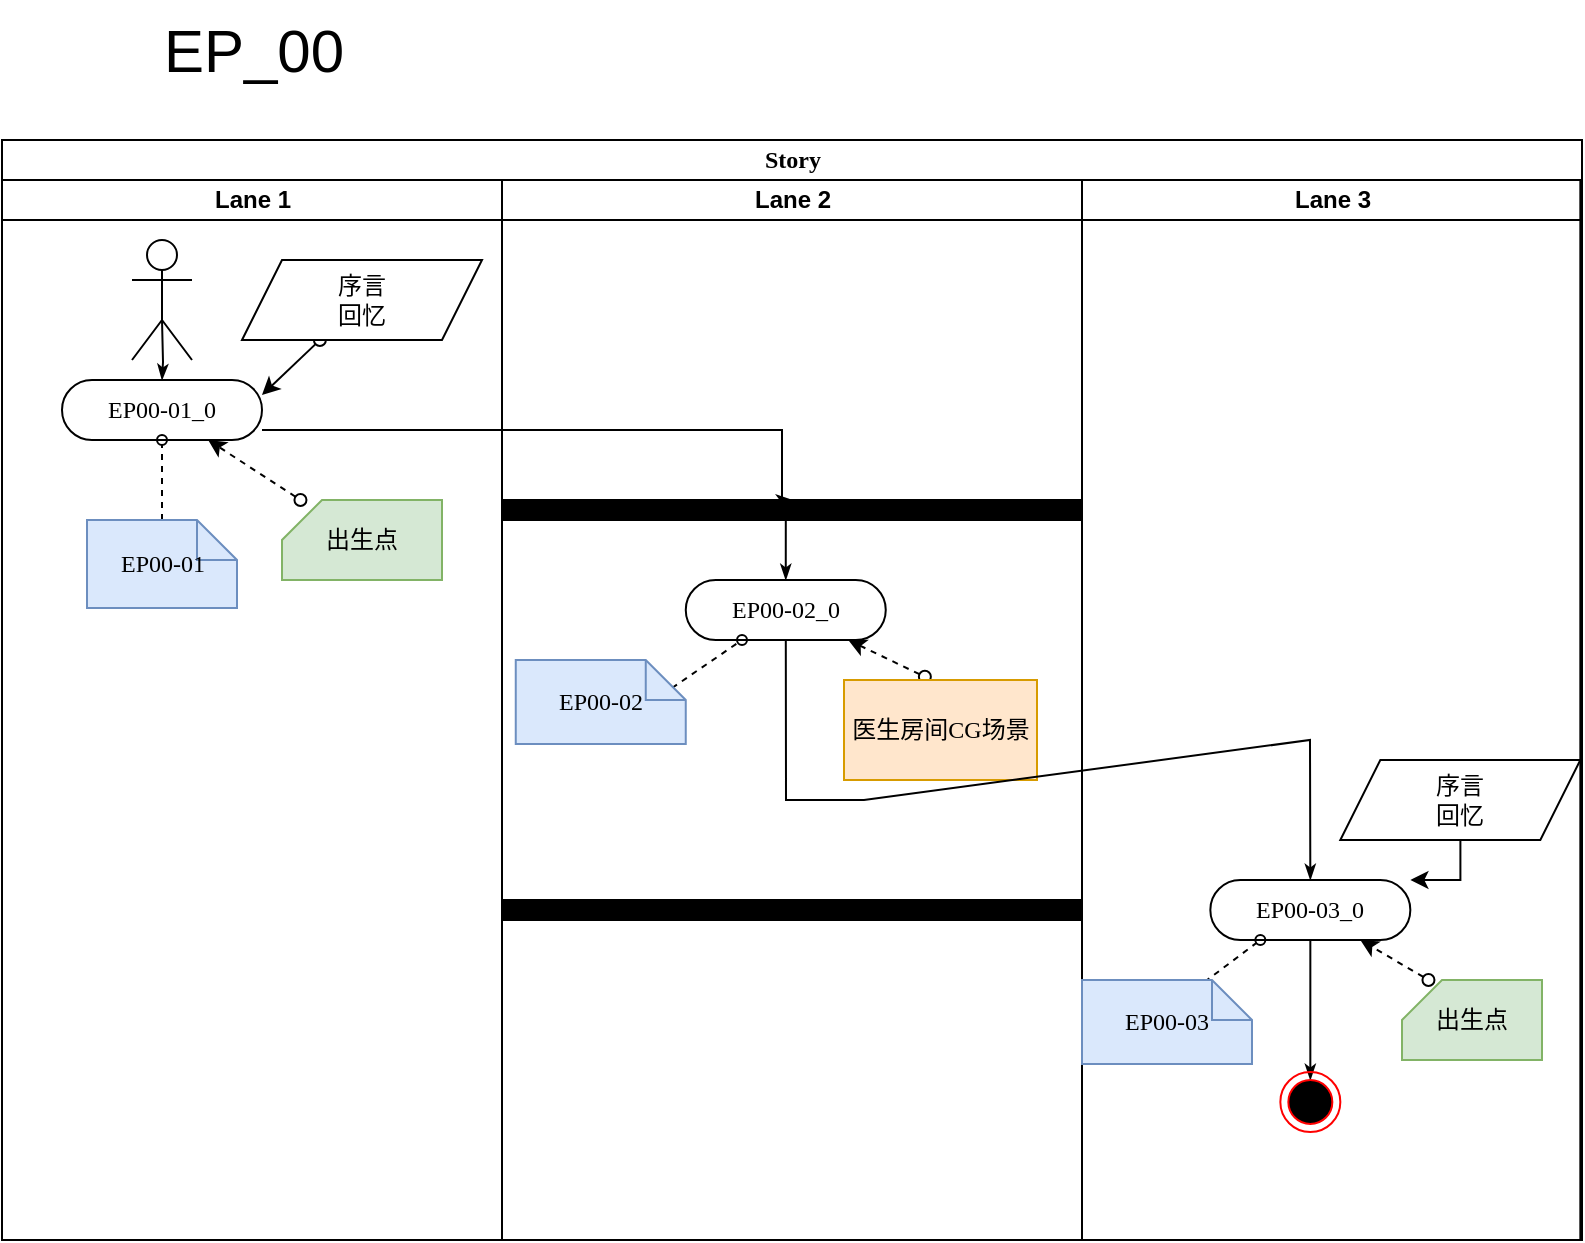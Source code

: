 <mxfile version="14.4.3" type="github">
  <diagram id="gyCDG4pSZIBgOoyPJta1" name="Page-1">
    <mxGraphModel dx="1038" dy="1717" grid="1" gridSize="10" guides="1" tooltips="1" connect="1" arrows="1" fold="1" page="1" pageScale="1" pageWidth="827" pageHeight="1169" math="0" shadow="0">
      <root>
        <mxCell id="0" />
        <mxCell id="1" parent="0" />
        <mxCell id="JsHFNdceN5dm4o2cm3Ao-1" value="Story" style="swimlane;html=1;childLayout=stackLayout;startSize=20;rounded=0;shadow=0;comic=0;labelBackgroundColor=none;strokeWidth=1;fontFamily=Verdana;fontSize=12;align=center;" vertex="1" parent="1">
          <mxGeometry x="19" y="-1080" width="790" height="550" as="geometry" />
        </mxCell>
        <mxCell id="JsHFNdceN5dm4o2cm3Ao-2" value="Lane 1" style="swimlane;html=1;startSize=20;" vertex="1" parent="JsHFNdceN5dm4o2cm3Ao-1">
          <mxGeometry y="20" width="250" height="530" as="geometry" />
        </mxCell>
        <mxCell id="JsHFNdceN5dm4o2cm3Ao-3" value="EP00-01_0" style="rounded=1;whiteSpace=wrap;html=1;shadow=0;comic=0;labelBackgroundColor=none;strokeWidth=1;fontFamily=Verdana;fontSize=12;align=center;arcSize=50;" vertex="1" parent="JsHFNdceN5dm4o2cm3Ao-2">
          <mxGeometry x="30" y="100" width="100" height="30" as="geometry" />
        </mxCell>
        <mxCell id="JsHFNdceN5dm4o2cm3Ao-4" style="edgeStyle=none;rounded=0;html=1;dashed=1;labelBackgroundColor=none;startArrow=none;startFill=0;startSize=5;endArrow=oval;endFill=0;endSize=5;jettySize=auto;orthogonalLoop=1;strokeWidth=1;fontFamily=Verdana;fontSize=12;entryX=0.5;entryY=1;entryDx=0;entryDy=0;exitX=0.5;exitY=0;exitDx=0;exitDy=0;exitPerimeter=0;" edge="1" parent="JsHFNdceN5dm4o2cm3Ao-2" source="JsHFNdceN5dm4o2cm3Ao-6" target="JsHFNdceN5dm4o2cm3Ao-3">
          <mxGeometry relative="1" as="geometry">
            <mxPoint x="150" y="257.878" as="sourcePoint" />
            <mxPoint x="112.955" y="238" as="targetPoint" />
          </mxGeometry>
        </mxCell>
        <mxCell id="JsHFNdceN5dm4o2cm3Ao-5" style="edgeStyle=orthogonalEdgeStyle;rounded=0;html=1;labelBackgroundColor=none;startArrow=none;startFill=0;startSize=5;endArrow=classicThin;endFill=1;endSize=5;jettySize=auto;orthogonalLoop=1;strokeWidth=1;fontFamily=Verdana;fontSize=12" edge="1" parent="JsHFNdceN5dm4o2cm3Ao-2" target="JsHFNdceN5dm4o2cm3Ao-3">
          <mxGeometry relative="1" as="geometry">
            <mxPoint x="80" y="70" as="sourcePoint" />
          </mxGeometry>
        </mxCell>
        <mxCell id="JsHFNdceN5dm4o2cm3Ao-6" value="EP00-01" style="shape=note;whiteSpace=wrap;html=1;rounded=0;shadow=0;comic=0;labelBackgroundColor=none;strokeWidth=1;fontFamily=Verdana;fontSize=12;align=center;size=20;fillColor=#dae8fc;strokeColor=#6c8ebf;" vertex="1" parent="JsHFNdceN5dm4o2cm3Ao-2">
          <mxGeometry x="42.5" y="170" width="75" height="44" as="geometry" />
        </mxCell>
        <mxCell id="JsHFNdceN5dm4o2cm3Ao-7" value="" style="shape=umlActor;verticalLabelPosition=bottom;verticalAlign=top;html=1;outlineConnect=0;" vertex="1" parent="JsHFNdceN5dm4o2cm3Ao-2">
          <mxGeometry x="65" y="30" width="30" height="60" as="geometry" />
        </mxCell>
        <mxCell id="JsHFNdceN5dm4o2cm3Ao-8" style="edgeStyle=none;rounded=0;orthogonalLoop=1;jettySize=auto;html=1;dashed=1;startArrow=oval;startFill=0;" edge="1" parent="JsHFNdceN5dm4o2cm3Ao-2" source="JsHFNdceN5dm4o2cm3Ao-9" target="JsHFNdceN5dm4o2cm3Ao-3">
          <mxGeometry relative="1" as="geometry" />
        </mxCell>
        <mxCell id="JsHFNdceN5dm4o2cm3Ao-9" value="出生点" style="shape=card;whiteSpace=wrap;html=1;size=20;fillColor=#d5e8d4;strokeColor=#82b366;" vertex="1" parent="JsHFNdceN5dm4o2cm3Ao-2">
          <mxGeometry x="140" y="160" width="80" height="40" as="geometry" />
        </mxCell>
        <mxCell id="JsHFNdceN5dm4o2cm3Ao-10" style="edgeStyle=none;rounded=0;orthogonalLoop=1;jettySize=auto;html=1;entryX=1;entryY=0.25;entryDx=0;entryDy=0;startArrow=oval;startFill=0;" edge="1" parent="JsHFNdceN5dm4o2cm3Ao-2" source="JsHFNdceN5dm4o2cm3Ao-11" target="JsHFNdceN5dm4o2cm3Ao-3">
          <mxGeometry relative="1" as="geometry" />
        </mxCell>
        <mxCell id="JsHFNdceN5dm4o2cm3Ao-11" value="序言&lt;br&gt;回忆" style="shape=parallelogram;perimeter=parallelogramPerimeter;whiteSpace=wrap;html=1;fixedSize=1;" vertex="1" parent="JsHFNdceN5dm4o2cm3Ao-2">
          <mxGeometry x="120" y="40" width="120" height="40" as="geometry" />
        </mxCell>
        <mxCell id="JsHFNdceN5dm4o2cm3Ao-12" value="Lane 2" style="swimlane;html=1;startSize=20;" vertex="1" parent="JsHFNdceN5dm4o2cm3Ao-1">
          <mxGeometry x="250" y="20" width="290" height="530" as="geometry" />
        </mxCell>
        <mxCell id="JsHFNdceN5dm4o2cm3Ao-13" value="" style="whiteSpace=wrap;html=1;rounded=0;shadow=0;comic=0;labelBackgroundColor=none;strokeWidth=1;fillColor=#000000;fontFamily=Verdana;fontSize=12;align=center;rotation=0;" vertex="1" parent="JsHFNdceN5dm4o2cm3Ao-12">
          <mxGeometry y="160" width="290" height="10" as="geometry" />
        </mxCell>
        <mxCell id="JsHFNdceN5dm4o2cm3Ao-14" value="EP00-02_0" style="rounded=1;whiteSpace=wrap;html=1;shadow=0;comic=0;labelBackgroundColor=none;strokeWidth=1;fontFamily=Verdana;fontSize=12;align=center;arcSize=50;" vertex="1" parent="JsHFNdceN5dm4o2cm3Ao-12">
          <mxGeometry x="91.88" y="200" width="100" height="30" as="geometry" />
        </mxCell>
        <mxCell id="JsHFNdceN5dm4o2cm3Ao-15" style="edgeStyle=orthogonalEdgeStyle;rounded=0;html=1;exitX=0.25;exitY=1;entryX=0.5;entryY=0;labelBackgroundColor=none;startArrow=none;startFill=0;startSize=5;endArrow=classicThin;endFill=1;endSize=5;jettySize=auto;orthogonalLoop=1;strokeWidth=1;fontFamily=Verdana;fontSize=12" edge="1" parent="JsHFNdceN5dm4o2cm3Ao-12" source="JsHFNdceN5dm4o2cm3Ao-13" target="JsHFNdceN5dm4o2cm3Ao-14">
          <mxGeometry relative="1" as="geometry">
            <Array as="points">
              <mxPoint x="142" y="170" />
            </Array>
          </mxGeometry>
        </mxCell>
        <mxCell id="JsHFNdceN5dm4o2cm3Ao-16" style="edgeStyle=none;rounded=0;html=1;labelBackgroundColor=none;startArrow=none;startFill=0;startSize=5;endArrow=oval;endFill=0;endSize=5;jettySize=auto;orthogonalLoop=1;strokeWidth=1;fontFamily=Verdana;fontSize=12;dashed=1;" edge="1" parent="JsHFNdceN5dm4o2cm3Ao-12" target="JsHFNdceN5dm4o2cm3Ao-14">
          <mxGeometry relative="1" as="geometry">
            <mxPoint x="85.005" y="254" as="sourcePoint" />
          </mxGeometry>
        </mxCell>
        <mxCell id="JsHFNdceN5dm4o2cm3Ao-17" value="EP00-02" style="shape=note;whiteSpace=wrap;html=1;rounded=0;shadow=0;comic=0;labelBackgroundColor=none;strokeWidth=1;fontFamily=Verdana;fontSize=12;align=center;size=20;fillColor=#dae8fc;strokeColor=#6c8ebf;" vertex="1" parent="JsHFNdceN5dm4o2cm3Ao-12">
          <mxGeometry x="6.88" y="240" width="85" height="42" as="geometry" />
        </mxCell>
        <mxCell id="JsHFNdceN5dm4o2cm3Ao-18" style="edgeStyle=none;rounded=0;orthogonalLoop=1;jettySize=auto;html=1;dashed=1;startArrow=oval;startFill=0;exitX=0.419;exitY=-0.032;exitDx=0;exitDy=0;exitPerimeter=0;" edge="1" parent="JsHFNdceN5dm4o2cm3Ao-12" source="JsHFNdceN5dm4o2cm3Ao-20" target="JsHFNdceN5dm4o2cm3Ao-14">
          <mxGeometry relative="1" as="geometry">
            <mxPoint x="210" y="231.515" as="sourcePoint" />
          </mxGeometry>
        </mxCell>
        <mxCell id="JsHFNdceN5dm4o2cm3Ao-19" value="" style="whiteSpace=wrap;html=1;rounded=0;shadow=0;comic=0;labelBackgroundColor=none;strokeWidth=1;fillColor=#000000;fontFamily=Verdana;fontSize=12;align=center;rotation=0;" vertex="1" parent="JsHFNdceN5dm4o2cm3Ao-12">
          <mxGeometry y="360" width="290" height="10" as="geometry" />
        </mxCell>
        <mxCell id="JsHFNdceN5dm4o2cm3Ao-20" value="医生房间CG场景" style="rounded=0;whiteSpace=wrap;html=1;shadow=0;comic=0;labelBackgroundColor=none;strokeWidth=1;fontFamily=Verdana;fontSize=12;align=center;arcSize=50;fillColor=#ffe6cc;strokeColor=#d79b00;" vertex="1" parent="JsHFNdceN5dm4o2cm3Ao-12">
          <mxGeometry x="171" y="250" width="96.5" height="50" as="geometry" />
        </mxCell>
        <mxCell id="JsHFNdceN5dm4o2cm3Ao-21" value="Lane 3" style="swimlane;html=1;startSize=20;" vertex="1" parent="JsHFNdceN5dm4o2cm3Ao-1">
          <mxGeometry x="540" y="20" width="249.17" height="530" as="geometry" />
        </mxCell>
        <mxCell id="JsHFNdceN5dm4o2cm3Ao-22" style="rounded=0;html=1;labelBackgroundColor=none;startArrow=none;startFill=0;startSize=5;endArrow=classicThin;endFill=1;endSize=5;jettySize=auto;orthogonalLoop=1;strokeWidth=1;fontFamily=Verdana;fontSize=12" edge="1" parent="JsHFNdceN5dm4o2cm3Ao-21">
          <mxGeometry relative="1" as="geometry">
            <mxPoint x="61.25" y="268" as="targetPoint" />
          </mxGeometry>
        </mxCell>
        <mxCell id="JsHFNdceN5dm4o2cm3Ao-23" style="edgeStyle=none;rounded=0;html=1;labelBackgroundColor=none;startArrow=none;startFill=0;startSize=5;endArrow=classicThin;endFill=1;endSize=5;jettySize=auto;orthogonalLoop=1;strokeWidth=1;fontFamily=Verdana;fontSize=12" edge="1" parent="JsHFNdceN5dm4o2cm3Ao-21">
          <mxGeometry relative="1" as="geometry">
            <mxPoint x="35" y="367.222" as="targetPoint" />
          </mxGeometry>
        </mxCell>
        <mxCell id="JsHFNdceN5dm4o2cm3Ao-24" style="edgeStyle=none;rounded=0;html=1;labelBackgroundColor=none;startArrow=none;startFill=0;startSize=5;endArrow=classicThin;endFill=1;endSize=5;jettySize=auto;orthogonalLoop=1;strokeWidth=1;fontFamily=Verdana;fontSize=12" edge="1" parent="JsHFNdceN5dm4o2cm3Ao-21">
          <mxGeometry relative="1" as="geometry">
            <mxPoint x="70.565" y="298" as="sourcePoint" />
          </mxGeometry>
        </mxCell>
        <mxCell id="JsHFNdceN5dm4o2cm3Ao-25" style="edgeStyle=none;rounded=0;html=1;dashed=1;labelBackgroundColor=none;startArrow=none;startFill=0;startSize=5;endArrow=oval;endFill=0;endSize=5;jettySize=auto;orthogonalLoop=1;strokeWidth=1;fontFamily=Verdana;fontSize=12" edge="1" parent="JsHFNdceN5dm4o2cm3Ao-21">
          <mxGeometry relative="1" as="geometry">
            <mxPoint x="160" y="257.878" as="sourcePoint" />
          </mxGeometry>
        </mxCell>
        <mxCell id="JsHFNdceN5dm4o2cm3Ao-26" style="edgeStyle=none;rounded=0;html=1;dashed=1;labelBackgroundColor=none;startArrow=none;startFill=0;startSize=5;endArrow=oval;endFill=0;endSize=5;jettySize=auto;orthogonalLoop=1;strokeWidth=1;fontFamily=Verdana;fontSize=12" edge="1" parent="JsHFNdceN5dm4o2cm3Ao-21">
          <mxGeometry relative="1" as="geometry">
            <mxPoint x="85" y="281.814" as="targetPoint" />
          </mxGeometry>
        </mxCell>
        <mxCell id="JsHFNdceN5dm4o2cm3Ao-27" style="edgeStyle=none;rounded=0;html=1;dashed=1;labelBackgroundColor=none;startArrow=none;startFill=0;startSize=5;endArrow=oval;endFill=0;endSize=5;jettySize=auto;orthogonalLoop=1;strokeWidth=1;fontFamily=Verdana;fontSize=12" edge="1" parent="JsHFNdceN5dm4o2cm3Ao-21">
          <mxGeometry relative="1" as="geometry">
            <mxPoint x="154.744" y="415" as="sourcePoint" />
          </mxGeometry>
        </mxCell>
        <mxCell id="JsHFNdceN5dm4o2cm3Ao-28" style="edgeStyle=none;rounded=0;html=1;dashed=1;labelBackgroundColor=none;startArrow=none;startFill=0;startSize=5;endArrow=oval;endFill=0;endSize=5;jettySize=auto;orthogonalLoop=1;strokeWidth=1;fontFamily=Verdana;fontSize=12" edge="1" parent="JsHFNdceN5dm4o2cm3Ao-21">
          <mxGeometry relative="1" as="geometry">
            <mxPoint x="35" y="389.538" as="targetPoint" />
          </mxGeometry>
        </mxCell>
        <mxCell id="JsHFNdceN5dm4o2cm3Ao-29" value="EP00-03_0" style="rounded=1;whiteSpace=wrap;html=1;shadow=0;comic=0;labelBackgroundColor=none;strokeWidth=1;fontFamily=Verdana;fontSize=12;align=center;arcSize=50;" vertex="1" parent="JsHFNdceN5dm4o2cm3Ao-21">
          <mxGeometry x="64.17" y="350" width="100" height="30" as="geometry" />
        </mxCell>
        <mxCell id="JsHFNdceN5dm4o2cm3Ao-30" style="edgeStyle=none;rounded=0;html=1;labelBackgroundColor=none;startArrow=none;startFill=0;startSize=5;endArrow=classicThin;endFill=1;endSize=5;jettySize=auto;orthogonalLoop=1;strokeWidth=1;fontFamily=Verdana;fontSize=12" edge="1" parent="JsHFNdceN5dm4o2cm3Ao-21" source="JsHFNdceN5dm4o2cm3Ao-29">
          <mxGeometry relative="1" as="geometry">
            <mxPoint x="114.17" y="450" as="targetPoint" />
          </mxGeometry>
        </mxCell>
        <mxCell id="JsHFNdceN5dm4o2cm3Ao-31" style="edgeStyle=none;rounded=0;html=1;labelBackgroundColor=none;startArrow=none;startFill=0;startSize=5;endArrow=oval;endFill=0;endSize=5;jettySize=auto;orthogonalLoop=1;strokeWidth=1;fontFamily=Verdana;fontSize=12;dashed=1;entryX=0.25;entryY=1;entryDx=0;entryDy=0;exitX=0.966;exitY=0.262;exitDx=0;exitDy=0;exitPerimeter=0;" edge="1" parent="JsHFNdceN5dm4o2cm3Ao-21" target="JsHFNdceN5dm4o2cm3Ao-29">
          <mxGeometry relative="1" as="geometry">
            <mxPoint x="61.28" y="401.004" as="sourcePoint" />
            <mxPoint x="52.29" y="350" as="targetPoint" />
          </mxGeometry>
        </mxCell>
        <mxCell id="JsHFNdceN5dm4o2cm3Ao-32" style="edgeStyle=none;rounded=0;orthogonalLoop=1;jettySize=auto;html=1;entryX=0.75;entryY=1;entryDx=0;entryDy=0;dashed=1;startArrow=oval;startFill=0;" edge="1" parent="JsHFNdceN5dm4o2cm3Ao-21" target="JsHFNdceN5dm4o2cm3Ao-29">
          <mxGeometry relative="1" as="geometry">
            <mxPoint x="173.23" y="400" as="sourcePoint" />
          </mxGeometry>
        </mxCell>
        <mxCell id="JsHFNdceN5dm4o2cm3Ao-33" value="" style="ellipse;html=1;shape=endState;fillColor=#000000;strokeColor=#ff0000;" vertex="1" parent="JsHFNdceN5dm4o2cm3Ao-21">
          <mxGeometry x="99.17" y="446" width="30" height="30" as="geometry" />
        </mxCell>
        <mxCell id="JsHFNdceN5dm4o2cm3Ao-34" value="EP00-03" style="shape=note;whiteSpace=wrap;html=1;rounded=0;shadow=0;comic=0;labelBackgroundColor=none;strokeWidth=1;fontFamily=Verdana;fontSize=12;align=center;size=20;fillColor=#dae8fc;strokeColor=#6c8ebf;" vertex="1" parent="JsHFNdceN5dm4o2cm3Ao-21">
          <mxGeometry y="400" width="85" height="42" as="geometry" />
        </mxCell>
        <mxCell id="JsHFNdceN5dm4o2cm3Ao-35" value="出生点" style="shape=card;whiteSpace=wrap;html=1;size=20;fillColor=#d5e8d4;strokeColor=#82b366;" vertex="1" parent="JsHFNdceN5dm4o2cm3Ao-21">
          <mxGeometry x="160" y="400" width="70" height="40" as="geometry" />
        </mxCell>
        <mxCell id="JsHFNdceN5dm4o2cm3Ao-36" style="edgeStyle=orthogonalEdgeStyle;rounded=0;orthogonalLoop=1;jettySize=auto;html=1;entryX=1;entryY=0;entryDx=0;entryDy=0;" edge="1" parent="JsHFNdceN5dm4o2cm3Ao-21" source="JsHFNdceN5dm4o2cm3Ao-37" target="JsHFNdceN5dm4o2cm3Ao-29">
          <mxGeometry relative="1" as="geometry" />
        </mxCell>
        <mxCell id="JsHFNdceN5dm4o2cm3Ao-37" value="序言&lt;br&gt;回忆" style="shape=parallelogram;perimeter=parallelogramPerimeter;whiteSpace=wrap;html=1;fixedSize=1;" vertex="1" parent="JsHFNdceN5dm4o2cm3Ao-21">
          <mxGeometry x="129.17" y="290" width="120" height="40" as="geometry" />
        </mxCell>
        <mxCell id="JsHFNdceN5dm4o2cm3Ao-38" style="edgeStyle=orthogonalEdgeStyle;rounded=0;html=1;entryX=0.5;entryY=0;labelBackgroundColor=none;startArrow=none;startFill=0;startSize=5;endArrow=classicThin;endFill=1;endSize=5;jettySize=auto;orthogonalLoop=1;strokeWidth=1;fontFamily=Verdana;fontSize=12" edge="1" parent="JsHFNdceN5dm4o2cm3Ao-1" source="JsHFNdceN5dm4o2cm3Ao-3" target="JsHFNdceN5dm4o2cm3Ao-13">
          <mxGeometry relative="1" as="geometry">
            <Array as="points">
              <mxPoint x="390" y="145" />
            </Array>
          </mxGeometry>
        </mxCell>
        <mxCell id="JsHFNdceN5dm4o2cm3Ao-39" style="edgeStyle=none;rounded=0;html=1;labelBackgroundColor=none;startArrow=none;startFill=0;startSize=5;endArrow=classicThin;endFill=1;endSize=5;jettySize=auto;orthogonalLoop=1;strokeWidth=1;fontFamily=Verdana;fontSize=12;entryX=0.5;entryY=0;entryDx=0;entryDy=0;" edge="1" parent="JsHFNdceN5dm4o2cm3Ao-1" source="JsHFNdceN5dm4o2cm3Ao-14" target="JsHFNdceN5dm4o2cm3Ao-29">
          <mxGeometry relative="1" as="geometry">
            <mxPoint x="390.568" y="310" as="targetPoint" />
            <Array as="points">
              <mxPoint x="392" y="330" />
              <mxPoint x="431" y="330" />
              <mxPoint x="654" y="300" />
            </Array>
          </mxGeometry>
        </mxCell>
        <mxCell id="JsHFNdceN5dm4o2cm3Ao-40" value="&lt;font style=&quot;font-size: 30px&quot;&gt;EP_00&lt;/font&gt;" style="text;html=1;strokeColor=none;fillColor=none;align=center;verticalAlign=middle;whiteSpace=wrap;rounded=0;" vertex="1" parent="1">
          <mxGeometry x="40" y="-1150" width="210" height="50" as="geometry" />
        </mxCell>
      </root>
    </mxGraphModel>
  </diagram>
</mxfile>
